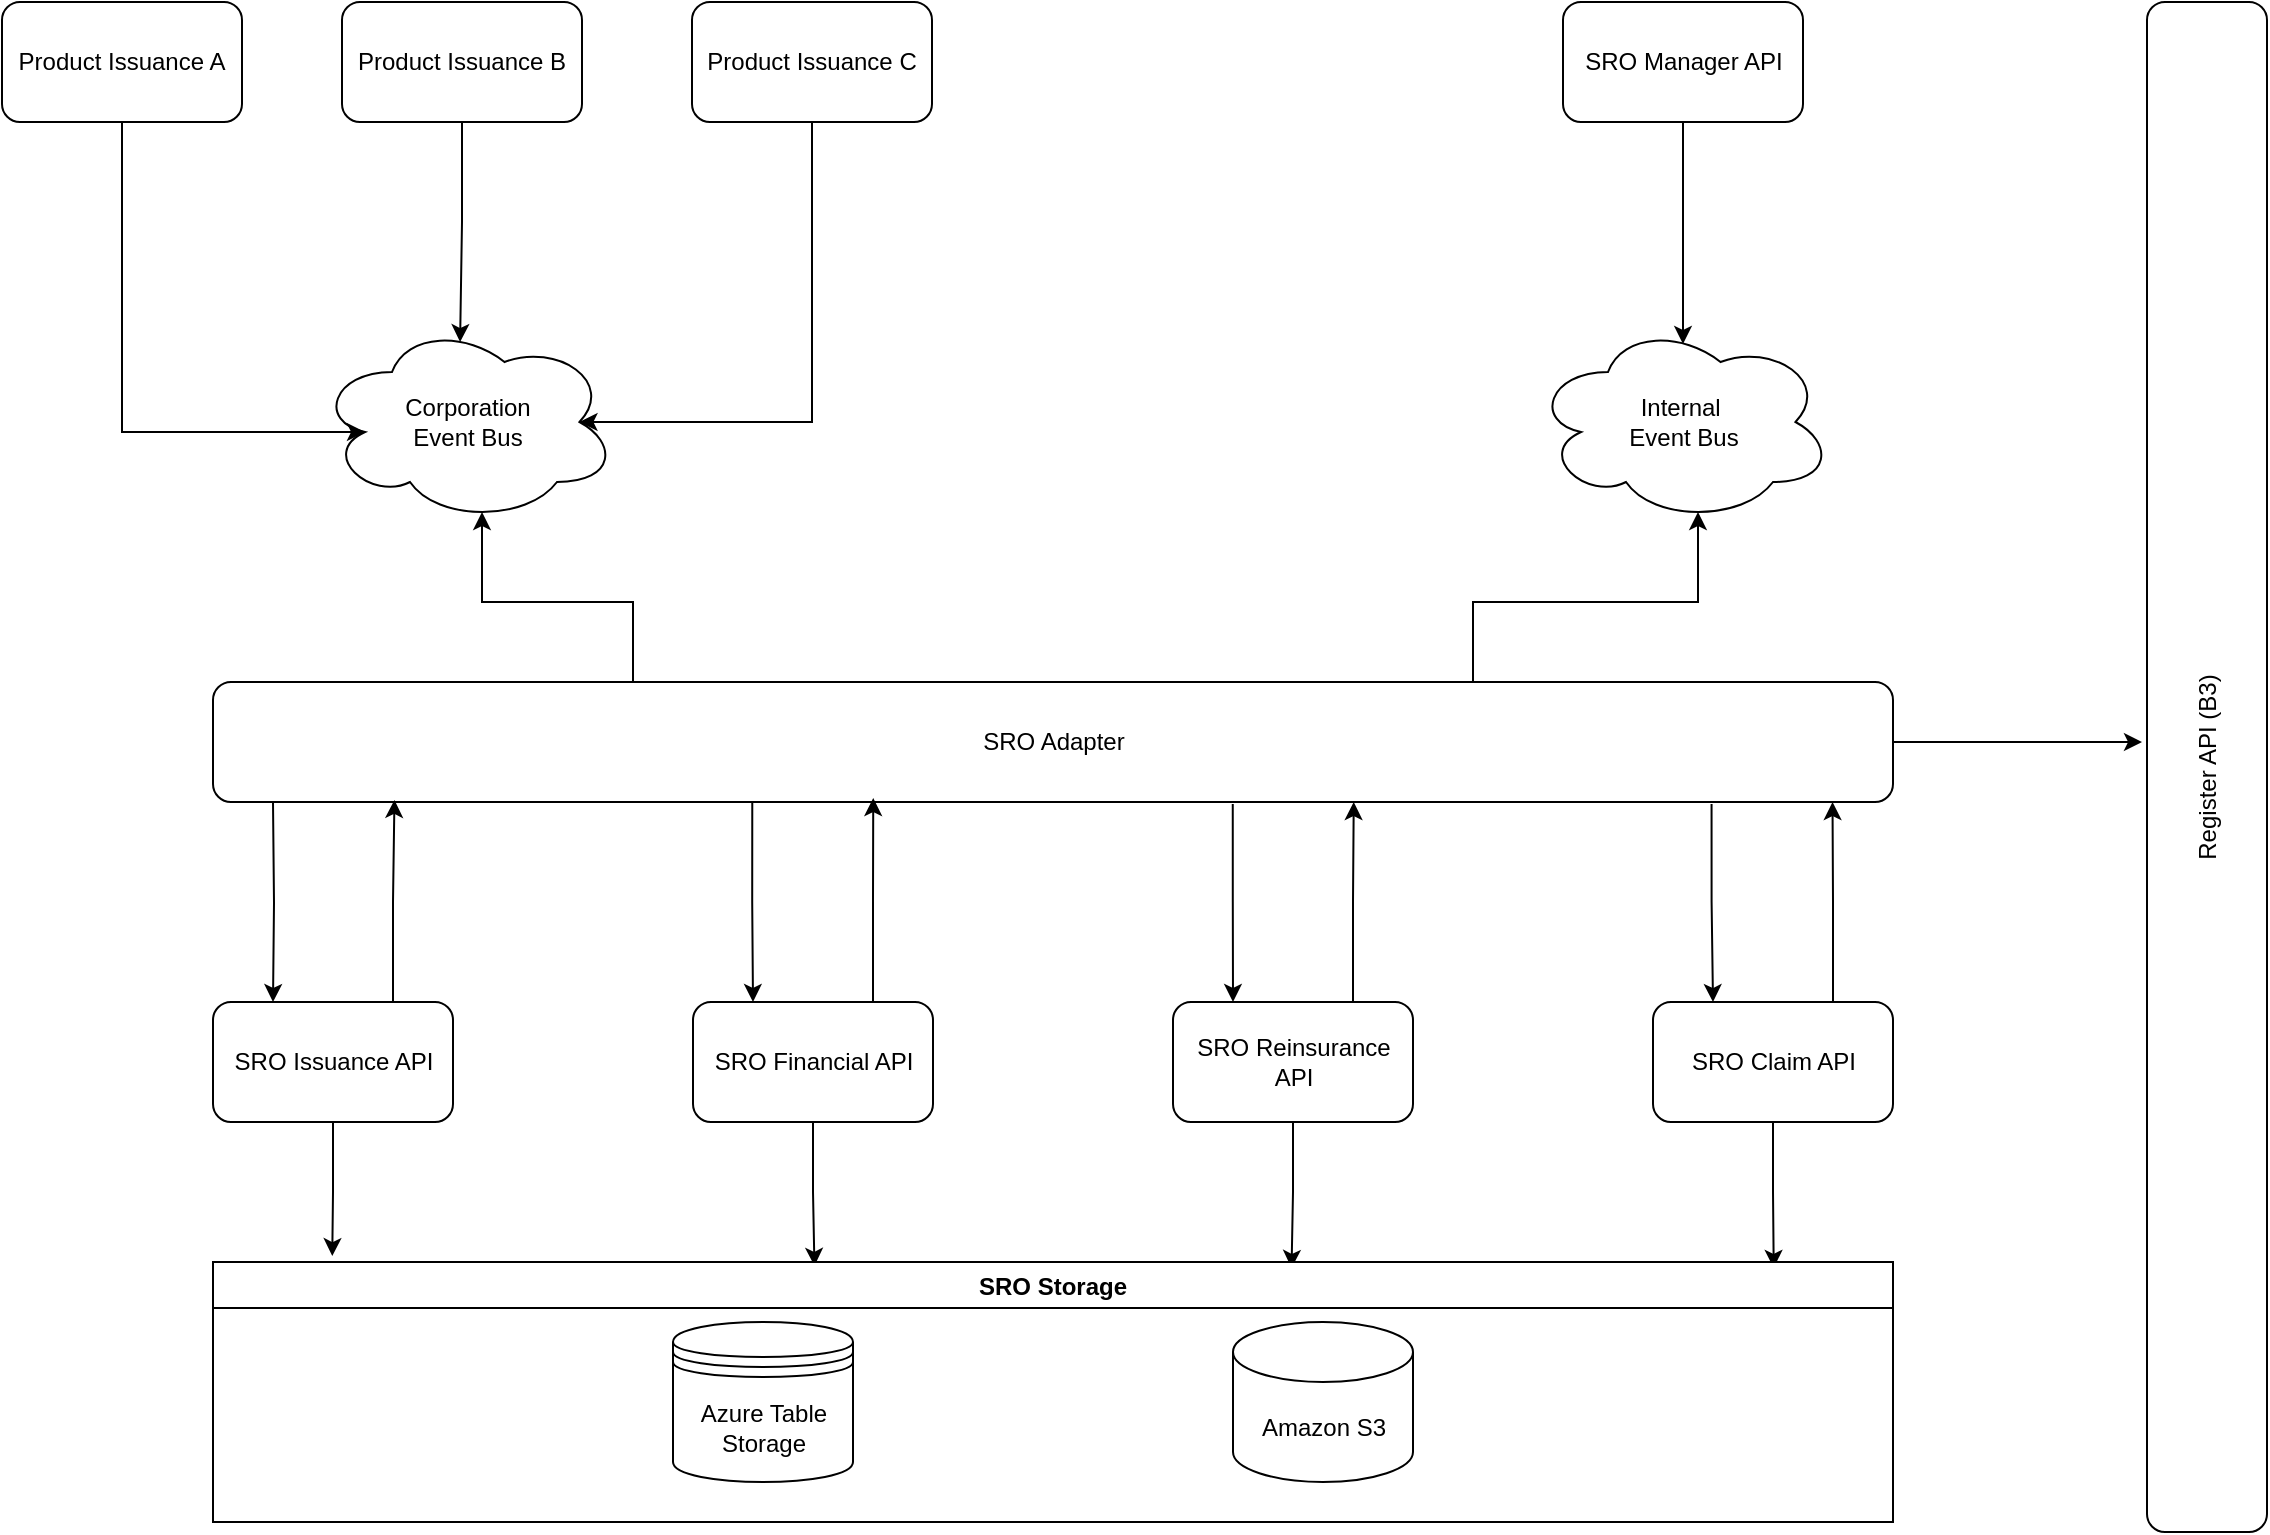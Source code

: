 <mxfile version="21.6.7" type="github">
  <diagram id="JXz0fbud5Zy2-RZ22Po4" name="Página-1">
    <mxGraphModel dx="1434" dy="764" grid="1" gridSize="10" guides="1" tooltips="1" connect="1" arrows="1" fold="1" page="1" pageScale="1" pageWidth="1169" pageHeight="827" math="0" shadow="0">
      <root>
        <mxCell id="0" />
        <mxCell id="1" parent="0" />
        <mxCell id="SmAF9EpFpeMBaTRaSpVy-1" value="Corporation &lt;br&gt;Event Bus" style="ellipse;shape=cloud;whiteSpace=wrap;html=1;" vertex="1" parent="1">
          <mxGeometry x="177.5" y="200" width="150" height="100" as="geometry" />
        </mxCell>
        <mxCell id="SmAF9EpFpeMBaTRaSpVy-2" value="Internal&amp;nbsp;&lt;br&gt;Event Bus" style="ellipse;shape=cloud;whiteSpace=wrap;html=1;" vertex="1" parent="1">
          <mxGeometry x="785.5" y="200" width="150" height="100" as="geometry" />
        </mxCell>
        <mxCell id="SmAF9EpFpeMBaTRaSpVy-19" style="edgeStyle=orthogonalEdgeStyle;rounded=0;orthogonalLoop=1;jettySize=auto;html=1;exitX=0.25;exitY=0;exitDx=0;exitDy=0;entryX=0.55;entryY=0.95;entryDx=0;entryDy=0;entryPerimeter=0;" edge="1" parent="1" source="SmAF9EpFpeMBaTRaSpVy-3" target="SmAF9EpFpeMBaTRaSpVy-1">
          <mxGeometry relative="1" as="geometry" />
        </mxCell>
        <mxCell id="SmAF9EpFpeMBaTRaSpVy-20" style="edgeStyle=orthogonalEdgeStyle;rounded=0;orthogonalLoop=1;jettySize=auto;html=1;exitX=0.75;exitY=0;exitDx=0;exitDy=0;entryX=0.55;entryY=0.95;entryDx=0;entryDy=0;entryPerimeter=0;" edge="1" parent="1" source="SmAF9EpFpeMBaTRaSpVy-3" target="SmAF9EpFpeMBaTRaSpVy-2">
          <mxGeometry relative="1" as="geometry" />
        </mxCell>
        <mxCell id="SmAF9EpFpeMBaTRaSpVy-30" style="edgeStyle=orthogonalEdgeStyle;rounded=0;orthogonalLoop=1;jettySize=auto;html=1;entryX=0.25;entryY=0;entryDx=0;entryDy=0;" edge="1" parent="1" target="SmAF9EpFpeMBaTRaSpVy-4">
          <mxGeometry relative="1" as="geometry">
            <mxPoint x="155.5" y="440" as="sourcePoint" />
          </mxGeometry>
        </mxCell>
        <mxCell id="SmAF9EpFpeMBaTRaSpVy-32" style="edgeStyle=orthogonalEdgeStyle;rounded=0;orthogonalLoop=1;jettySize=auto;html=1;entryX=0.25;entryY=0;entryDx=0;entryDy=0;exitX=0.321;exitY=0.983;exitDx=0;exitDy=0;exitPerimeter=0;" edge="1" parent="1" source="SmAF9EpFpeMBaTRaSpVy-3" target="SmAF9EpFpeMBaTRaSpVy-5">
          <mxGeometry relative="1" as="geometry" />
        </mxCell>
        <mxCell id="SmAF9EpFpeMBaTRaSpVy-34" style="edgeStyle=orthogonalEdgeStyle;rounded=0;orthogonalLoop=1;jettySize=auto;html=1;exitX=0.607;exitY=1.017;exitDx=0;exitDy=0;entryX=0.25;entryY=0;entryDx=0;entryDy=0;exitPerimeter=0;" edge="1" parent="1" source="SmAF9EpFpeMBaTRaSpVy-3" target="SmAF9EpFpeMBaTRaSpVy-6">
          <mxGeometry relative="1" as="geometry" />
        </mxCell>
        <mxCell id="SmAF9EpFpeMBaTRaSpVy-36" style="edgeStyle=orthogonalEdgeStyle;rounded=0;orthogonalLoop=1;jettySize=auto;html=1;exitX=0.892;exitY=1.017;exitDx=0;exitDy=0;entryX=0.25;entryY=0;entryDx=0;entryDy=0;exitPerimeter=0;" edge="1" parent="1" source="SmAF9EpFpeMBaTRaSpVy-3" target="SmAF9EpFpeMBaTRaSpVy-7">
          <mxGeometry relative="1" as="geometry" />
        </mxCell>
        <mxCell id="SmAF9EpFpeMBaTRaSpVy-53" style="edgeStyle=orthogonalEdgeStyle;rounded=0;orthogonalLoop=1;jettySize=auto;html=1;exitX=1;exitY=0.5;exitDx=0;exitDy=0;" edge="1" parent="1" source="SmAF9EpFpeMBaTRaSpVy-3">
          <mxGeometry relative="1" as="geometry">
            <mxPoint x="1090" y="410" as="targetPoint" />
          </mxGeometry>
        </mxCell>
        <mxCell id="SmAF9EpFpeMBaTRaSpVy-3" value="SRO Adapter" style="rounded=1;whiteSpace=wrap;html=1;" vertex="1" parent="1">
          <mxGeometry x="125.5" y="380" width="840" height="60" as="geometry" />
        </mxCell>
        <mxCell id="SmAF9EpFpeMBaTRaSpVy-31" style="edgeStyle=orthogonalEdgeStyle;rounded=0;orthogonalLoop=1;jettySize=auto;html=1;exitX=0.75;exitY=0;exitDx=0;exitDy=0;entryX=0.108;entryY=0.983;entryDx=0;entryDy=0;entryPerimeter=0;" edge="1" parent="1" source="SmAF9EpFpeMBaTRaSpVy-4" target="SmAF9EpFpeMBaTRaSpVy-3">
          <mxGeometry relative="1" as="geometry" />
        </mxCell>
        <mxCell id="SmAF9EpFpeMBaTRaSpVy-48" style="edgeStyle=orthogonalEdgeStyle;rounded=0;orthogonalLoop=1;jettySize=auto;html=1;entryX=0.071;entryY=-0.023;entryDx=0;entryDy=0;entryPerimeter=0;" edge="1" parent="1" source="SmAF9EpFpeMBaTRaSpVy-4" target="SmAF9EpFpeMBaTRaSpVy-45">
          <mxGeometry relative="1" as="geometry" />
        </mxCell>
        <mxCell id="SmAF9EpFpeMBaTRaSpVy-4" value="SRO Issuance API" style="rounded=1;whiteSpace=wrap;html=1;" vertex="1" parent="1">
          <mxGeometry x="125.5" y="540" width="120" height="60" as="geometry" />
        </mxCell>
        <mxCell id="SmAF9EpFpeMBaTRaSpVy-33" style="edgeStyle=orthogonalEdgeStyle;rounded=0;orthogonalLoop=1;jettySize=auto;html=1;exitX=0.75;exitY=0;exitDx=0;exitDy=0;entryX=0.393;entryY=0.967;entryDx=0;entryDy=0;entryPerimeter=0;" edge="1" parent="1" source="SmAF9EpFpeMBaTRaSpVy-5" target="SmAF9EpFpeMBaTRaSpVy-3">
          <mxGeometry relative="1" as="geometry" />
        </mxCell>
        <mxCell id="SmAF9EpFpeMBaTRaSpVy-49" style="edgeStyle=orthogonalEdgeStyle;rounded=0;orthogonalLoop=1;jettySize=auto;html=1;entryX=0.358;entryY=0.015;entryDx=0;entryDy=0;entryPerimeter=0;" edge="1" parent="1" source="SmAF9EpFpeMBaTRaSpVy-5" target="SmAF9EpFpeMBaTRaSpVy-45">
          <mxGeometry relative="1" as="geometry" />
        </mxCell>
        <mxCell id="SmAF9EpFpeMBaTRaSpVy-5" value="SRO Financial API" style="rounded=1;whiteSpace=wrap;html=1;" vertex="1" parent="1">
          <mxGeometry x="365.5" y="540" width="120" height="60" as="geometry" />
        </mxCell>
        <mxCell id="SmAF9EpFpeMBaTRaSpVy-35" style="edgeStyle=orthogonalEdgeStyle;rounded=0;orthogonalLoop=1;jettySize=auto;html=1;exitX=0.75;exitY=0;exitDx=0;exitDy=0;entryX=0.679;entryY=1;entryDx=0;entryDy=0;entryPerimeter=0;" edge="1" parent="1" source="SmAF9EpFpeMBaTRaSpVy-6" target="SmAF9EpFpeMBaTRaSpVy-3">
          <mxGeometry relative="1" as="geometry" />
        </mxCell>
        <mxCell id="SmAF9EpFpeMBaTRaSpVy-50" style="edgeStyle=orthogonalEdgeStyle;rounded=0;orthogonalLoop=1;jettySize=auto;html=1;entryX=0.642;entryY=0.023;entryDx=0;entryDy=0;entryPerimeter=0;" edge="1" parent="1" source="SmAF9EpFpeMBaTRaSpVy-6" target="SmAF9EpFpeMBaTRaSpVy-45">
          <mxGeometry relative="1" as="geometry" />
        </mxCell>
        <mxCell id="SmAF9EpFpeMBaTRaSpVy-6" value="SRO Reinsurance API" style="rounded=1;whiteSpace=wrap;html=1;" vertex="1" parent="1">
          <mxGeometry x="605.5" y="540" width="120" height="60" as="geometry" />
        </mxCell>
        <mxCell id="SmAF9EpFpeMBaTRaSpVy-37" style="edgeStyle=orthogonalEdgeStyle;rounded=0;orthogonalLoop=1;jettySize=auto;html=1;exitX=0.75;exitY=0;exitDx=0;exitDy=0;entryX=0.964;entryY=1;entryDx=0;entryDy=0;entryPerimeter=0;" edge="1" parent="1" source="SmAF9EpFpeMBaTRaSpVy-7" target="SmAF9EpFpeMBaTRaSpVy-3">
          <mxGeometry relative="1" as="geometry" />
        </mxCell>
        <mxCell id="SmAF9EpFpeMBaTRaSpVy-51" style="edgeStyle=orthogonalEdgeStyle;rounded=0;orthogonalLoop=1;jettySize=auto;html=1;entryX=0.929;entryY=0.023;entryDx=0;entryDy=0;entryPerimeter=0;" edge="1" parent="1" source="SmAF9EpFpeMBaTRaSpVy-7" target="SmAF9EpFpeMBaTRaSpVy-45">
          <mxGeometry relative="1" as="geometry" />
        </mxCell>
        <mxCell id="SmAF9EpFpeMBaTRaSpVy-7" value="SRO Claim API" style="rounded=1;whiteSpace=wrap;html=1;" vertex="1" parent="1">
          <mxGeometry x="845.5" y="540" width="120" height="60" as="geometry" />
        </mxCell>
        <mxCell id="SmAF9EpFpeMBaTRaSpVy-56" style="edgeStyle=orthogonalEdgeStyle;rounded=0;orthogonalLoop=1;jettySize=auto;html=1;exitX=0.5;exitY=1;exitDx=0;exitDy=0;entryX=0.16;entryY=0.55;entryDx=0;entryDy=0;entryPerimeter=0;" edge="1" parent="1" source="SmAF9EpFpeMBaTRaSpVy-11" target="SmAF9EpFpeMBaTRaSpVy-1">
          <mxGeometry relative="1" as="geometry">
            <Array as="points">
              <mxPoint x="80" y="255" />
            </Array>
          </mxGeometry>
        </mxCell>
        <mxCell id="SmAF9EpFpeMBaTRaSpVy-11" value="Product Issuance A" style="rounded=1;whiteSpace=wrap;html=1;" vertex="1" parent="1">
          <mxGeometry x="20" y="40" width="120" height="60" as="geometry" />
        </mxCell>
        <mxCell id="SmAF9EpFpeMBaTRaSpVy-16" style="edgeStyle=orthogonalEdgeStyle;rounded=0;orthogonalLoop=1;jettySize=auto;html=1;entryX=0.477;entryY=0.1;entryDx=0;entryDy=0;entryPerimeter=0;" edge="1" parent="1" source="SmAF9EpFpeMBaTRaSpVy-12" target="SmAF9EpFpeMBaTRaSpVy-1">
          <mxGeometry relative="1" as="geometry" />
        </mxCell>
        <mxCell id="SmAF9EpFpeMBaTRaSpVy-12" value="Product Issuance B" style="rounded=1;whiteSpace=wrap;html=1;" vertex="1" parent="1">
          <mxGeometry x="190" y="40" width="120" height="60" as="geometry" />
        </mxCell>
        <mxCell id="SmAF9EpFpeMBaTRaSpVy-54" style="edgeStyle=orthogonalEdgeStyle;rounded=0;orthogonalLoop=1;jettySize=auto;html=1;exitX=0.5;exitY=1;exitDx=0;exitDy=0;entryX=0.875;entryY=0.5;entryDx=0;entryDy=0;entryPerimeter=0;" edge="1" parent="1" source="SmAF9EpFpeMBaTRaSpVy-13" target="SmAF9EpFpeMBaTRaSpVy-1">
          <mxGeometry relative="1" as="geometry">
            <Array as="points">
              <mxPoint x="425" y="250" />
            </Array>
          </mxGeometry>
        </mxCell>
        <mxCell id="SmAF9EpFpeMBaTRaSpVy-13" value="Product Issuance C" style="rounded=1;whiteSpace=wrap;html=1;" vertex="1" parent="1">
          <mxGeometry x="365" y="40" width="120" height="60" as="geometry" />
        </mxCell>
        <mxCell id="SmAF9EpFpeMBaTRaSpVy-18" style="edgeStyle=orthogonalEdgeStyle;rounded=0;orthogonalLoop=1;jettySize=auto;html=1;entryX=0.5;entryY=0.11;entryDx=0;entryDy=0;entryPerimeter=0;" edge="1" parent="1" source="SmAF9EpFpeMBaTRaSpVy-14" target="SmAF9EpFpeMBaTRaSpVy-2">
          <mxGeometry relative="1" as="geometry" />
        </mxCell>
        <mxCell id="SmAF9EpFpeMBaTRaSpVy-14" value="SRO Manager API" style="rounded=1;whiteSpace=wrap;html=1;" vertex="1" parent="1">
          <mxGeometry x="800.5" y="40" width="120" height="60" as="geometry" />
        </mxCell>
        <mxCell id="SmAF9EpFpeMBaTRaSpVy-45" value="SRO Storage" style="swimlane;" vertex="1" parent="1">
          <mxGeometry x="125.5" y="670" width="840" height="130" as="geometry" />
        </mxCell>
        <mxCell id="SmAF9EpFpeMBaTRaSpVy-46" value="Amazon S3" style="shape=cylinder3;whiteSpace=wrap;html=1;boundedLbl=1;backgroundOutline=1;size=15;" vertex="1" parent="SmAF9EpFpeMBaTRaSpVy-45">
          <mxGeometry x="510" y="30" width="90" height="80" as="geometry" />
        </mxCell>
        <mxCell id="SmAF9EpFpeMBaTRaSpVy-47" value="Azure Table Storage" style="shape=datastore;whiteSpace=wrap;html=1;" vertex="1" parent="SmAF9EpFpeMBaTRaSpVy-45">
          <mxGeometry x="230" y="30" width="90" height="80" as="geometry" />
        </mxCell>
        <mxCell id="SmAF9EpFpeMBaTRaSpVy-52" value="Register API (B3)" style="rounded=1;whiteSpace=wrap;html=1;rotation=-90;" vertex="1" parent="1">
          <mxGeometry x="740" y="392.5" width="765" height="60" as="geometry" />
        </mxCell>
      </root>
    </mxGraphModel>
  </diagram>
</mxfile>
